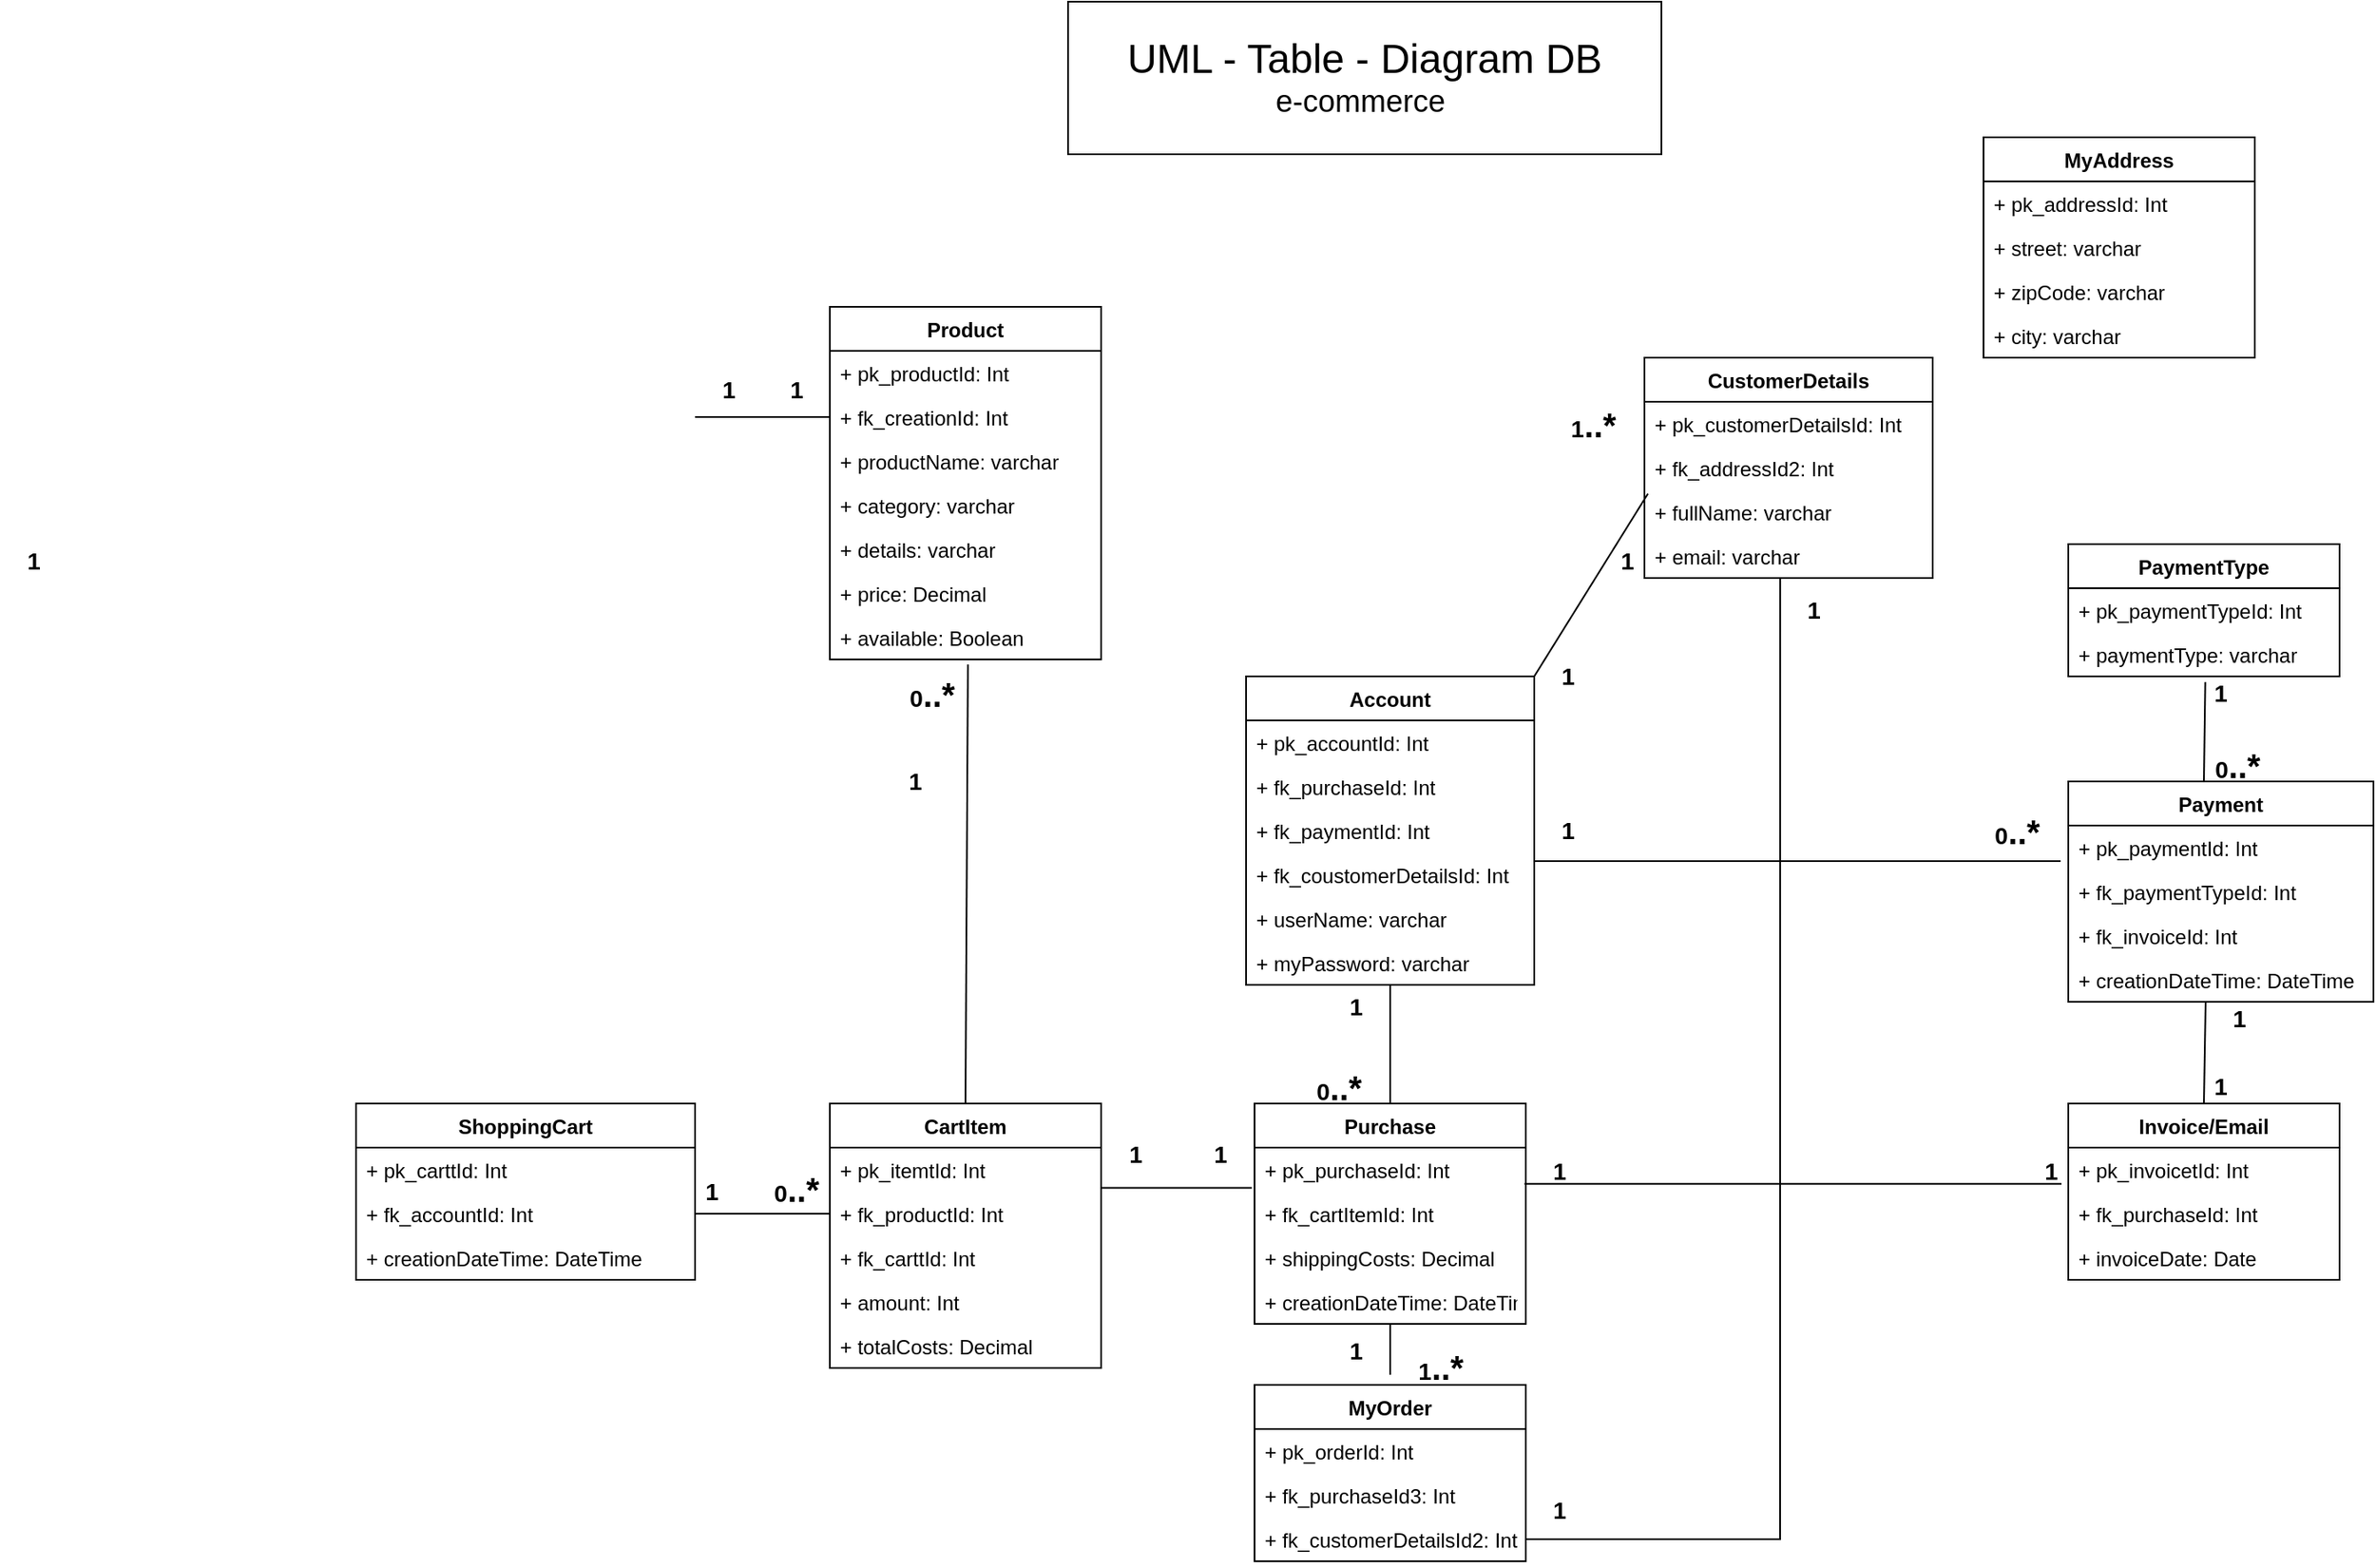 <mxfile>
    <diagram id="yogAp4HiVeyaLrUdFm1S" name="Page-1">
        <mxGraphModel dx="990" dy="575" grid="1" gridSize="10" guides="1" tooltips="1" connect="1" arrows="1" fold="1" page="1" pageScale="1" pageWidth="827" pageHeight="1169" math="0" shadow="0">
            <root>
                <mxCell id="0"/>
                <mxCell id="1" parent="0"/>
                <mxCell id="2" value="&lt;font&gt;&lt;span style=&quot;font-size: 24px&quot;&gt;UML - Table - Diagram DB&lt;br&gt;&lt;/span&gt;&lt;font style=&quot;font-size: 18px&quot;&gt;e-commerce&amp;nbsp;&lt;/font&gt;&lt;br&gt;&lt;/font&gt;" style="rounded=0;whiteSpace=wrap;html=1;" parent="1" vertex="1">
                    <mxGeometry x="740" y="90" width="350" height="90" as="geometry"/>
                </mxCell>
                <mxCell id="109" value="Product" style="swimlane;fontStyle=1;align=center;verticalAlign=top;childLayout=stackLayout;horizontal=1;startSize=26;horizontalStack=0;resizeParent=1;resizeParentMax=0;resizeLast=0;collapsible=1;marginBottom=0;" parent="1" vertex="1">
                    <mxGeometry x="599.5" y="270" width="160" height="208" as="geometry"/>
                </mxCell>
                <mxCell id="110" value="+ pk_productId: Int" style="text;strokeColor=none;fillColor=none;align=left;verticalAlign=top;spacingLeft=4;spacingRight=4;overflow=hidden;rotatable=0;points=[[0,0.5],[1,0.5]];portConstraint=eastwest;" parent="109" vertex="1">
                    <mxGeometry y="26" width="160" height="26" as="geometry"/>
                </mxCell>
                <mxCell id="111" value="+ fk_creationId: Int" style="text;strokeColor=none;fillColor=none;align=left;verticalAlign=top;spacingLeft=4;spacingRight=4;overflow=hidden;rotatable=0;points=[[0,0.5],[1,0.5]];portConstraint=eastwest;" parent="109" vertex="1">
                    <mxGeometry y="52" width="160" height="26" as="geometry"/>
                </mxCell>
                <mxCell id="112" value="+ productName: varchar" style="text;strokeColor=none;fillColor=none;align=left;verticalAlign=top;spacingLeft=4;spacingRight=4;overflow=hidden;rotatable=0;points=[[0,0.5],[1,0.5]];portConstraint=eastwest;" parent="109" vertex="1">
                    <mxGeometry y="78" width="160" height="26" as="geometry"/>
                </mxCell>
                <mxCell id="113" value="+ category: varchar" style="text;strokeColor=none;fillColor=none;align=left;verticalAlign=top;spacingLeft=4;spacingRight=4;overflow=hidden;rotatable=0;points=[[0,0.5],[1,0.5]];portConstraint=eastwest;" parent="109" vertex="1">
                    <mxGeometry y="104" width="160" height="26" as="geometry"/>
                </mxCell>
                <mxCell id="115" value="+ details: varchar" style="text;strokeColor=none;fillColor=none;align=left;verticalAlign=top;spacingLeft=4;spacingRight=4;overflow=hidden;rotatable=0;points=[[0,0.5],[1,0.5]];portConstraint=eastwest;" parent="109" vertex="1">
                    <mxGeometry y="130" width="160" height="26" as="geometry"/>
                </mxCell>
                <mxCell id="116" value="+ price: Decimal" style="text;strokeColor=none;fillColor=none;align=left;verticalAlign=top;spacingLeft=4;spacingRight=4;overflow=hidden;rotatable=0;points=[[0,0.5],[1,0.5]];portConstraint=eastwest;" parent="109" vertex="1">
                    <mxGeometry y="156" width="160" height="26" as="geometry"/>
                </mxCell>
                <mxCell id="114" value="+ available: Boolean" style="text;strokeColor=none;fillColor=none;align=left;verticalAlign=top;spacingLeft=4;spacingRight=4;overflow=hidden;rotatable=0;points=[[0,0.5],[1,0.5]];portConstraint=eastwest;" parent="109" vertex="1">
                    <mxGeometry y="182" width="160" height="26" as="geometry"/>
                </mxCell>
                <mxCell id="123" value="ShoppingCart" style="swimlane;fontStyle=1;align=center;verticalAlign=top;childLayout=stackLayout;horizontal=1;startSize=26;horizontalStack=0;resizeParent=1;resizeParentMax=0;resizeLast=0;collapsible=1;marginBottom=0;" parent="1" vertex="1">
                    <mxGeometry x="320" y="740" width="200" height="104" as="geometry"/>
                </mxCell>
                <mxCell id="124" value="+ pk_carttId: Int" style="text;strokeColor=none;fillColor=none;align=left;verticalAlign=top;spacingLeft=4;spacingRight=4;overflow=hidden;rotatable=0;points=[[0,0.5],[1,0.5]];portConstraint=eastwest;" parent="123" vertex="1">
                    <mxGeometry y="26" width="200" height="26" as="geometry"/>
                </mxCell>
                <mxCell id="344" value="+ fk_accountId: Int" style="text;strokeColor=none;fillColor=none;align=left;verticalAlign=top;spacingLeft=4;spacingRight=4;overflow=hidden;rotatable=0;points=[[0,0.5],[1,0.5]];portConstraint=eastwest;" parent="123" vertex="1">
                    <mxGeometry y="52" width="200" height="26" as="geometry"/>
                </mxCell>
                <mxCell id="126" value="+ creationDateTime: DateTime" style="text;strokeColor=none;fillColor=none;align=left;verticalAlign=top;spacingLeft=4;spacingRight=4;overflow=hidden;rotatable=0;points=[[0,0.5],[1,0.5]];portConstraint=eastwest;" parent="123" vertex="1">
                    <mxGeometry y="78" width="200" height="26" as="geometry"/>
                </mxCell>
                <mxCell id="131" value="CartItem" style="swimlane;fontStyle=1;align=center;verticalAlign=top;childLayout=stackLayout;horizontal=1;startSize=26;horizontalStack=0;resizeParent=1;resizeParentMax=0;resizeLast=0;collapsible=1;marginBottom=0;" parent="1" vertex="1">
                    <mxGeometry x="599.5" y="740" width="160" height="156" as="geometry"/>
                </mxCell>
                <mxCell id="132" value="+ pk_itemtId: Int" style="text;strokeColor=none;fillColor=none;align=left;verticalAlign=top;spacingLeft=4;spacingRight=4;overflow=hidden;rotatable=0;points=[[0,0.5],[1,0.5]];portConstraint=eastwest;" parent="131" vertex="1">
                    <mxGeometry y="26" width="160" height="26" as="geometry"/>
                </mxCell>
                <mxCell id="133" value="+ fk_productId: Int" style="text;strokeColor=none;fillColor=none;align=left;verticalAlign=top;spacingLeft=4;spacingRight=4;overflow=hidden;rotatable=0;points=[[0,0.5],[1,0.5]];portConstraint=eastwest;" parent="131" vertex="1">
                    <mxGeometry y="52" width="160" height="26" as="geometry"/>
                </mxCell>
                <mxCell id="340" value="+ fk_carttId: Int" style="text;strokeColor=none;fillColor=none;align=left;verticalAlign=top;spacingLeft=4;spacingRight=4;overflow=hidden;rotatable=0;points=[[0,0.5],[1,0.5]];portConstraint=eastwest;" parent="131" vertex="1">
                    <mxGeometry y="78" width="160" height="26" as="geometry"/>
                </mxCell>
                <mxCell id="134" value="+ amount: Int" style="text;strokeColor=none;fillColor=none;align=left;verticalAlign=top;spacingLeft=4;spacingRight=4;overflow=hidden;rotatable=0;points=[[0,0.5],[1,0.5]];portConstraint=eastwest;" parent="131" vertex="1">
                    <mxGeometry y="104" width="160" height="26" as="geometry"/>
                </mxCell>
                <mxCell id="338" value="+ totalCosts: Decimal" style="text;strokeColor=none;fillColor=none;align=left;verticalAlign=top;spacingLeft=4;spacingRight=4;overflow=hidden;rotatable=0;points=[[0,0.5],[1,0.5]];portConstraint=eastwest;" parent="131" vertex="1">
                    <mxGeometry y="130" width="160" height="26" as="geometry"/>
                </mxCell>
                <mxCell id="139" value="Purchase" style="swimlane;fontStyle=1;align=center;verticalAlign=top;childLayout=stackLayout;horizontal=1;startSize=26;horizontalStack=0;resizeParent=1;resizeParentMax=0;resizeLast=0;collapsible=1;marginBottom=0;" parent="1" vertex="1">
                    <mxGeometry x="850" y="740" width="160" height="130" as="geometry"/>
                </mxCell>
                <mxCell id="140" value="+ pk_purchaseId: Int" style="text;strokeColor=none;fillColor=none;align=left;verticalAlign=top;spacingLeft=4;spacingRight=4;overflow=hidden;rotatable=0;points=[[0,0.5],[1,0.5]];portConstraint=eastwest;" parent="139" vertex="1">
                    <mxGeometry y="26" width="160" height="26" as="geometry"/>
                </mxCell>
                <mxCell id="141" value="+ fk_cartItemId: Int" style="text;strokeColor=none;fillColor=none;align=left;verticalAlign=top;spacingLeft=4;spacingRight=4;overflow=hidden;rotatable=0;points=[[0,0.5],[1,0.5]];portConstraint=eastwest;" parent="139" vertex="1">
                    <mxGeometry y="52" width="160" height="26" as="geometry"/>
                </mxCell>
                <mxCell id="142" value="+ shippingCosts: Decimal" style="text;strokeColor=none;fillColor=none;align=left;verticalAlign=top;spacingLeft=4;spacingRight=4;overflow=hidden;rotatable=0;points=[[0,0.5],[1,0.5]];portConstraint=eastwest;" parent="139" vertex="1">
                    <mxGeometry y="78" width="160" height="26" as="geometry"/>
                </mxCell>
                <mxCell id="5ogI4OIC-1XVp_jcBFBS-344" value="+ creationDateTime: DateTime" style="text;strokeColor=none;fillColor=none;align=left;verticalAlign=top;spacingLeft=4;spacingRight=4;overflow=hidden;rotatable=0;points=[[0,0.5],[1,0.5]];portConstraint=eastwest;" parent="139" vertex="1">
                    <mxGeometry y="104" width="160" height="26" as="geometry"/>
                </mxCell>
                <mxCell id="152" value="MyOrder" style="swimlane;fontStyle=1;align=center;verticalAlign=top;childLayout=stackLayout;horizontal=1;startSize=26;horizontalStack=0;resizeParent=1;resizeParentMax=0;resizeLast=0;collapsible=1;marginBottom=0;" parent="1" vertex="1">
                    <mxGeometry x="850" y="906" width="160" height="104" as="geometry"/>
                </mxCell>
                <mxCell id="153" value="+ pk_orderId: Int" style="text;strokeColor=none;fillColor=none;align=left;verticalAlign=top;spacingLeft=4;spacingRight=4;overflow=hidden;rotatable=0;points=[[0,0.5],[1,0.5]];portConstraint=eastwest;" parent="152" vertex="1">
                    <mxGeometry y="26" width="160" height="26" as="geometry"/>
                </mxCell>
                <mxCell id="155" value="+ fk_purchaseId3: Int" style="text;strokeColor=none;fillColor=none;align=left;verticalAlign=top;spacingLeft=4;spacingRight=4;overflow=hidden;rotatable=0;points=[[0,0.5],[1,0.5]];portConstraint=eastwest;" parent="152" vertex="1">
                    <mxGeometry y="52" width="160" height="26" as="geometry"/>
                </mxCell>
                <mxCell id="154" value="+ fk_customerDetailsId2: Int" style="text;strokeColor=none;fillColor=none;align=left;verticalAlign=top;spacingLeft=4;spacingRight=4;overflow=hidden;rotatable=0;points=[[0,0.5],[1,0.5]];portConstraint=eastwest;" parent="152" vertex="1">
                    <mxGeometry y="78" width="160" height="26" as="geometry"/>
                </mxCell>
                <mxCell id="175" value="PaymentType" style="swimlane;fontStyle=1;align=center;verticalAlign=top;childLayout=stackLayout;horizontal=1;startSize=26;horizontalStack=0;resizeParent=1;resizeParentMax=0;resizeLast=0;collapsible=1;marginBottom=0;" parent="1" vertex="1">
                    <mxGeometry x="1330" y="410" width="160" height="78" as="geometry"/>
                </mxCell>
                <mxCell id="176" value="+ pk_paymentTypeId: Int" style="text;strokeColor=none;fillColor=none;align=left;verticalAlign=top;spacingLeft=4;spacingRight=4;overflow=hidden;rotatable=0;points=[[0,0.5],[1,0.5]];portConstraint=eastwest;" parent="175" vertex="1">
                    <mxGeometry y="26" width="160" height="26" as="geometry"/>
                </mxCell>
                <mxCell id="177" value="+ paymentType: varchar" style="text;strokeColor=none;fillColor=none;align=left;verticalAlign=top;spacingLeft=4;spacingRight=4;overflow=hidden;rotatable=0;points=[[0,0.5],[1,0.5]];portConstraint=eastwest;" parent="175" vertex="1">
                    <mxGeometry y="52" width="160" height="26" as="geometry"/>
                </mxCell>
                <mxCell id="183" value="Payment" style="swimlane;fontStyle=1;align=center;verticalAlign=top;childLayout=stackLayout;horizontal=1;startSize=26;horizontalStack=0;resizeParent=1;resizeParentMax=0;resizeLast=0;collapsible=1;marginBottom=0;" parent="1" vertex="1">
                    <mxGeometry x="1330" y="550" width="180" height="130" as="geometry"/>
                </mxCell>
                <mxCell id="184" value="+ pk_paymentId: Int" style="text;strokeColor=none;fillColor=none;align=left;verticalAlign=top;spacingLeft=4;spacingRight=4;overflow=hidden;rotatable=0;points=[[0,0.5],[1,0.5]];portConstraint=eastwest;" parent="183" vertex="1">
                    <mxGeometry y="26" width="180" height="26" as="geometry"/>
                </mxCell>
                <mxCell id="185" value="+ fk_paymentTypeId: Int" style="text;strokeColor=none;fillColor=none;align=left;verticalAlign=top;spacingLeft=4;spacingRight=4;overflow=hidden;rotatable=0;points=[[0,0.5],[1,0.5]];portConstraint=eastwest;" parent="183" vertex="1">
                    <mxGeometry y="52" width="180" height="26" as="geometry"/>
                </mxCell>
                <mxCell id="199" value="+ fk_invoiceId: Int" style="text;strokeColor=none;fillColor=none;align=left;verticalAlign=top;spacingLeft=4;spacingRight=4;overflow=hidden;rotatable=0;points=[[0,0.5],[1,0.5]];portConstraint=eastwest;" parent="183" vertex="1">
                    <mxGeometry y="78" width="180" height="26" as="geometry"/>
                </mxCell>
                <mxCell id="186" value="+ creationDateTime: DateTime" style="text;strokeColor=none;fillColor=none;align=left;verticalAlign=top;spacingLeft=4;spacingRight=4;overflow=hidden;rotatable=0;points=[[0,0.5],[1,0.5]];portConstraint=eastwest;" parent="183" vertex="1">
                    <mxGeometry y="104" width="180" height="26" as="geometry"/>
                </mxCell>
                <mxCell id="191" value="Invoice/Email" style="swimlane;fontStyle=1;align=center;verticalAlign=top;childLayout=stackLayout;horizontal=1;startSize=26;horizontalStack=0;resizeParent=1;resizeParentMax=0;resizeLast=0;collapsible=1;marginBottom=0;" parent="1" vertex="1">
                    <mxGeometry x="1330" y="740" width="160" height="104" as="geometry"/>
                </mxCell>
                <mxCell id="192" value="+ pk_invoicetId: Int" style="text;strokeColor=none;fillColor=none;align=left;verticalAlign=top;spacingLeft=4;spacingRight=4;overflow=hidden;rotatable=0;points=[[0,0.5],[1,0.5]];portConstraint=eastwest;" parent="191" vertex="1">
                    <mxGeometry y="26" width="160" height="26" as="geometry"/>
                </mxCell>
                <mxCell id="193" value="+ fk_purchaseId: Int" style="text;strokeColor=none;fillColor=none;align=left;verticalAlign=top;spacingLeft=4;spacingRight=4;overflow=hidden;rotatable=0;points=[[0,0.5],[1,0.5]];portConstraint=eastwest;" parent="191" vertex="1">
                    <mxGeometry y="52" width="160" height="26" as="geometry"/>
                </mxCell>
                <mxCell id="194" value="+ invoiceDate: Date" style="text;strokeColor=none;fillColor=none;align=left;verticalAlign=top;spacingLeft=4;spacingRight=4;overflow=hidden;rotatable=0;points=[[0,0.5],[1,0.5]];portConstraint=eastwest;" parent="191" vertex="1">
                    <mxGeometry y="78" width="160" height="26" as="geometry"/>
                </mxCell>
                <mxCell id="207" value="Account" style="swimlane;fontStyle=1;align=center;verticalAlign=top;childLayout=stackLayout;horizontal=1;startSize=26;horizontalStack=0;resizeParent=1;resizeParentMax=0;resizeLast=0;collapsible=1;marginBottom=0;" parent="1" vertex="1">
                    <mxGeometry x="845" y="488" width="170" height="182" as="geometry"/>
                </mxCell>
                <mxCell id="208" value="+ pk_accountId: Int" style="text;strokeColor=none;fillColor=none;align=left;verticalAlign=top;spacingLeft=4;spacingRight=4;overflow=hidden;rotatable=0;points=[[0,0.5],[1,0.5]];portConstraint=eastwest;" parent="207" vertex="1">
                    <mxGeometry y="26" width="170" height="26" as="geometry"/>
                </mxCell>
                <mxCell id="209" value="+ fk_purchaseId: Int" style="text;strokeColor=none;fillColor=none;align=left;verticalAlign=top;spacingLeft=4;spacingRight=4;overflow=hidden;rotatable=0;points=[[0,0.5],[1,0.5]];portConstraint=eastwest;" parent="207" vertex="1">
                    <mxGeometry y="52" width="170" height="26" as="geometry"/>
                </mxCell>
                <mxCell id="223" value="+ fk_paymentId: Int" style="text;strokeColor=none;fillColor=none;align=left;verticalAlign=top;spacingLeft=4;spacingRight=4;overflow=hidden;rotatable=0;points=[[0,0.5],[1,0.5]];portConstraint=eastwest;" parent="207" vertex="1">
                    <mxGeometry y="78" width="170" height="26" as="geometry"/>
                </mxCell>
                <mxCell id="224" value="+ fk_coustomerDetailsId: Int" style="text;strokeColor=none;fillColor=none;align=left;verticalAlign=top;spacingLeft=4;spacingRight=4;overflow=hidden;rotatable=0;points=[[0,0.5],[1,0.5]];portConstraint=eastwest;" parent="207" vertex="1">
                    <mxGeometry y="104" width="170" height="26" as="geometry"/>
                </mxCell>
                <mxCell id="210" value="+ userName: varchar" style="text;strokeColor=none;fillColor=none;align=left;verticalAlign=top;spacingLeft=4;spacingRight=4;overflow=hidden;rotatable=0;points=[[0,0.5],[1,0.5]];portConstraint=eastwest;" parent="207" vertex="1">
                    <mxGeometry y="130" width="170" height="26" as="geometry"/>
                </mxCell>
                <mxCell id="211" value="+ myPassword: varchar" style="text;strokeColor=none;fillColor=none;align=left;verticalAlign=top;spacingLeft=4;spacingRight=4;overflow=hidden;rotatable=0;points=[[0,0.5],[1,0.5]];portConstraint=eastwest;" parent="207" vertex="1">
                    <mxGeometry y="156" width="170" height="26" as="geometry"/>
                </mxCell>
                <mxCell id="215" value="CustomerDetails" style="swimlane;fontStyle=1;align=center;verticalAlign=top;childLayout=stackLayout;horizontal=1;startSize=26;horizontalStack=0;resizeParent=1;resizeParentMax=0;resizeLast=0;collapsible=1;marginBottom=0;" parent="1" vertex="1">
                    <mxGeometry x="1080" y="300" width="170" height="130" as="geometry"/>
                </mxCell>
                <mxCell id="216" value="+ pk_customerDetailsId: Int" style="text;strokeColor=none;fillColor=none;align=left;verticalAlign=top;spacingLeft=4;spacingRight=4;overflow=hidden;rotatable=0;points=[[0,0.5],[1,0.5]];portConstraint=eastwest;" parent="215" vertex="1">
                    <mxGeometry y="26" width="170" height="26" as="geometry"/>
                </mxCell>
                <mxCell id="220" value="+ fk_addressId2: Int" style="text;strokeColor=none;fillColor=none;align=left;verticalAlign=top;spacingLeft=4;spacingRight=4;overflow=hidden;rotatable=0;points=[[0,0.5],[1,0.5]];portConstraint=eastwest;" parent="215" vertex="1">
                    <mxGeometry y="52" width="170" height="26" as="geometry"/>
                </mxCell>
                <mxCell id="218" value="+ fullName: varchar" style="text;strokeColor=none;fillColor=none;align=left;verticalAlign=top;spacingLeft=4;spacingRight=4;overflow=hidden;rotatable=0;points=[[0,0.5],[1,0.5]];portConstraint=eastwest;" parent="215" vertex="1">
                    <mxGeometry y="78" width="170" height="26" as="geometry"/>
                </mxCell>
                <mxCell id="219" value="+ email: varchar" style="text;strokeColor=none;fillColor=none;align=left;verticalAlign=top;spacingLeft=4;spacingRight=4;overflow=hidden;rotatable=0;points=[[0,0.5],[1,0.5]];portConstraint=eastwest;" parent="215" vertex="1">
                    <mxGeometry y="104" width="170" height="26" as="geometry"/>
                </mxCell>
                <mxCell id="231" value="" style="endArrow=none;html=1;rounded=0;strokeWidth=1;endFill=0;exitX=0;exitY=0.5;exitDx=0;exitDy=0;entryX=1;entryY=0.5;entryDx=0;entryDy=0;" parent="1" source="111" edge="1">
                    <mxGeometry relative="1" as="geometry">
                        <mxPoint x="1020" y="403.75" as="sourcePoint"/>
                        <mxPoint x="520" y="335" as="targetPoint"/>
                    </mxGeometry>
                </mxCell>
                <mxCell id="240" value="&lt;b&gt;&lt;font style=&quot;font-size: 14px&quot;&gt;0&lt;/font&gt;&lt;font style=&quot;font-size: 20px&quot;&gt;..*&lt;/font&gt;&lt;/b&gt;" style="text;html=1;strokeColor=none;fillColor=none;align=center;verticalAlign=middle;whiteSpace=wrap;rounded=0;" parent="1" vertex="1">
                    <mxGeometry x="640" y="488" width="40" height="20" as="geometry"/>
                </mxCell>
                <mxCell id="241" value="" style="endArrow=none;html=1;rounded=0;strokeWidth=1;endFill=0;exitX=0.509;exitY=1.115;exitDx=0;exitDy=0;exitPerimeter=0;entryX=0.5;entryY=0;entryDx=0;entryDy=0;" parent="1" source="114" target="131" edge="1">
                    <mxGeometry relative="1" as="geometry">
                        <mxPoint x="689.5" y="488" as="sourcePoint"/>
                        <mxPoint x="750" y="540" as="targetPoint"/>
                    </mxGeometry>
                </mxCell>
                <mxCell id="242" value="&lt;b&gt;&lt;font style=&quot;font-size: 14px&quot;&gt;1&lt;/font&gt;&lt;/b&gt;" style="text;html=1;strokeColor=none;fillColor=none;align=center;verticalAlign=middle;whiteSpace=wrap;rounded=0;" parent="1" vertex="1">
                    <mxGeometry x="630" y="540" width="40" height="20" as="geometry"/>
                </mxCell>
                <mxCell id="244" value="" style="endArrow=none;html=1;rounded=0;strokeWidth=1;endFill=0;exitX=-0.01;exitY=0.915;exitDx=0;exitDy=0;exitPerimeter=0;entryX=0.999;entryY=-0.085;entryDx=0;entryDy=0;entryPerimeter=0;" parent="1" source="140" target="133" edge="1">
                    <mxGeometry relative="1" as="geometry">
                        <mxPoint x="688.86" y="674.208" as="sourcePoint"/>
                        <mxPoint x="780" y="830" as="targetPoint"/>
                    </mxGeometry>
                </mxCell>
                <mxCell id="245" value="" style="endArrow=none;html=1;rounded=0;strokeWidth=1;endFill=0;" parent="1" target="5ogI4OIC-1XVp_jcBFBS-344" edge="1">
                    <mxGeometry relative="1" as="geometry">
                        <mxPoint x="930" y="900" as="sourcePoint"/>
                        <mxPoint x="1010" y="792" as="targetPoint"/>
                    </mxGeometry>
                </mxCell>
                <mxCell id="247" value="&lt;b&gt;&lt;font style=&quot;font-size: 14px&quot;&gt;1&lt;/font&gt;&lt;/b&gt;" style="text;html=1;strokeColor=none;fillColor=none;align=center;verticalAlign=middle;whiteSpace=wrap;rounded=0;" parent="1" vertex="1">
                    <mxGeometry x="810" y="760" width="40" height="20" as="geometry"/>
                </mxCell>
                <mxCell id="248" value="&lt;b&gt;&lt;font style=&quot;font-size: 14px&quot;&gt;1&lt;/font&gt;&lt;/b&gt;" style="text;html=1;strokeColor=none;fillColor=none;align=center;verticalAlign=middle;whiteSpace=wrap;rounded=0;" parent="1" vertex="1">
                    <mxGeometry x="759.5" y="760" width="40" height="20" as="geometry"/>
                </mxCell>
                <mxCell id="249" value="&lt;b&gt;&lt;font style=&quot;font-size: 14px&quot;&gt;1&lt;/font&gt;&lt;/b&gt;" style="text;html=1;strokeColor=none;fillColor=none;align=center;verticalAlign=middle;whiteSpace=wrap;rounded=0;" parent="1" vertex="1">
                    <mxGeometry x="890" y="876" width="40" height="20" as="geometry"/>
                </mxCell>
                <mxCell id="251" value="&lt;b&gt;&lt;font style=&quot;font-size: 14px&quot;&gt;1&lt;/font&gt;&lt;font style=&quot;font-size: 20px&quot;&gt;..*&lt;/font&gt;&lt;/b&gt;" style="text;html=1;strokeColor=none;fillColor=none;align=center;verticalAlign=middle;whiteSpace=wrap;rounded=0;" parent="1" vertex="1">
                    <mxGeometry x="940" y="885" width="40" height="20" as="geometry"/>
                </mxCell>
                <mxCell id="252" value="" style="endArrow=none;html=1;rounded=0;strokeWidth=1;endFill=0;entryX=0.5;entryY=0;entryDx=0;entryDy=0;" parent="1" source="211" target="139" edge="1">
                    <mxGeometry relative="1" as="geometry">
                        <mxPoint x="890" y="700" as="sourcePoint"/>
                        <mxPoint x="1110" y="720" as="targetPoint"/>
                    </mxGeometry>
                </mxCell>
                <mxCell id="253" value="&lt;b&gt;&lt;font style=&quot;font-size: 14px&quot;&gt;1&lt;/font&gt;&lt;/b&gt;" style="text;html=1;strokeColor=none;fillColor=none;align=center;verticalAlign=middle;whiteSpace=wrap;rounded=0;" parent="1" vertex="1">
                    <mxGeometry x="890" y="673" width="40" height="20" as="geometry"/>
                </mxCell>
                <mxCell id="254" value="&lt;b&gt;&lt;font style=&quot;font-size: 14px&quot;&gt;0&lt;/font&gt;&lt;font style=&quot;font-size: 20px&quot;&gt;..*&lt;/font&gt;&lt;/b&gt;" style="text;html=1;strokeColor=none;fillColor=none;align=center;verticalAlign=middle;whiteSpace=wrap;rounded=0;" parent="1" vertex="1">
                    <mxGeometry x="880" y="720" width="40" height="20" as="geometry"/>
                </mxCell>
                <mxCell id="255" value="" style="endArrow=none;html=1;rounded=0;strokeWidth=1;endFill=0;entryX=1;entryY=0;entryDx=0;entryDy=0;exitX=0.012;exitY=1.085;exitDx=0;exitDy=0;exitPerimeter=0;" parent="1" source="220" target="207" edge="1">
                    <mxGeometry relative="1" as="geometry">
                        <mxPoint x="940" y="680" as="sourcePoint"/>
                        <mxPoint x="940" y="750" as="targetPoint"/>
                    </mxGeometry>
                </mxCell>
                <mxCell id="256" value="" style="endArrow=none;html=1;rounded=0;strokeWidth=1;endFill=0;entryX=0;entryY=1;entryDx=0;entryDy=0;exitX=0.505;exitY=1.131;exitDx=0;exitDy=0;exitPerimeter=0;" parent="1" source="177" target="267" edge="1">
                    <mxGeometry relative="1" as="geometry">
                        <mxPoint x="950" y="690" as="sourcePoint"/>
                        <mxPoint x="950" y="760" as="targetPoint"/>
                    </mxGeometry>
                </mxCell>
                <mxCell id="257" value="" style="endArrow=none;html=1;rounded=0;strokeWidth=1;endFill=0;entryX=0.999;entryY=0.192;entryDx=0;entryDy=0;exitX=-0.025;exitY=0.808;exitDx=0;exitDy=0;exitPerimeter=0;entryPerimeter=0;" parent="1" source="184" target="224" edge="1">
                    <mxGeometry relative="1" as="geometry">
                        <mxPoint x="1420.8" y="501.406" as="sourcePoint"/>
                        <mxPoint x="1420" y="560" as="targetPoint"/>
                    </mxGeometry>
                </mxCell>
                <mxCell id="258" value="" style="endArrow=none;html=1;rounded=0;strokeWidth=1;endFill=0;entryX=0.5;entryY=0;entryDx=0;entryDy=0;exitX=0;exitY=0;exitDx=0;exitDy=0;" parent="1" source="268" target="191" edge="1">
                    <mxGeometry relative="1" as="geometry">
                        <mxPoint x="1336" y="607.008" as="sourcePoint"/>
                        <mxPoint x="1024.83" y="606.992" as="targetPoint"/>
                    </mxGeometry>
                </mxCell>
                <mxCell id="259" value="" style="endArrow=none;html=1;rounded=0;strokeWidth=1;endFill=0;exitX=-0.025;exitY=0.823;exitDx=0;exitDy=0;exitPerimeter=0;entryX=0.995;entryY=-0.177;entryDx=0;entryDy=0;entryPerimeter=0;" parent="1" source="192" target="141" edge="1">
                    <mxGeometry relative="1" as="geometry">
                        <mxPoint x="1346" y="617.008" as="sourcePoint"/>
                        <mxPoint x="1090" y="740" as="targetPoint"/>
                    </mxGeometry>
                </mxCell>
                <mxCell id="262" value="&lt;b&gt;&lt;font style=&quot;font-size: 14px&quot;&gt;1&lt;/font&gt;&lt;/b&gt;" style="text;html=1;strokeColor=none;fillColor=none;align=center;verticalAlign=middle;whiteSpace=wrap;rounded=0;" parent="1" vertex="1">
                    <mxGeometry x="1015" y="569" width="40" height="20" as="geometry"/>
                </mxCell>
                <mxCell id="263" value="&lt;b&gt;&lt;font style=&quot;font-size: 14px&quot;&gt;0&lt;/font&gt;&lt;font style=&quot;font-size: 20px&quot;&gt;..*&lt;/font&gt;&lt;/b&gt;" style="text;html=1;strokeColor=none;fillColor=none;align=center;verticalAlign=middle;whiteSpace=wrap;rounded=0;" parent="1" vertex="1">
                    <mxGeometry x="1280" y="569" width="40" height="20" as="geometry"/>
                </mxCell>
                <mxCell id="264" value="&lt;b&gt;&lt;font style=&quot;font-size: 14px&quot;&gt;1&lt;/font&gt;&lt;/b&gt;" style="text;html=1;strokeColor=none;fillColor=none;align=center;verticalAlign=middle;whiteSpace=wrap;rounded=0;" parent="1" vertex="1">
                    <mxGeometry x="1050" y="410" width="40" height="20" as="geometry"/>
                </mxCell>
                <mxCell id="265" value="&lt;b&gt;&lt;font style=&quot;font-size: 14px&quot;&gt;1&lt;/font&gt;&lt;/b&gt;" style="text;html=1;strokeColor=none;fillColor=none;align=center;verticalAlign=middle;whiteSpace=wrap;rounded=0;" parent="1" vertex="1">
                    <mxGeometry x="1015" y="478" width="40" height="20" as="geometry"/>
                </mxCell>
                <mxCell id="266" value="&lt;b&gt;&lt;font style=&quot;font-size: 14px&quot;&gt;1&lt;/font&gt;&lt;/b&gt;" style="text;html=1;strokeColor=none;fillColor=none;align=center;verticalAlign=middle;whiteSpace=wrap;rounded=0;" parent="1" vertex="1">
                    <mxGeometry x="1400" y="488" width="40" height="20" as="geometry"/>
                </mxCell>
                <mxCell id="267" value="&lt;b&gt;&lt;font style=&quot;font-size: 14px&quot;&gt;0&lt;/font&gt;&lt;font style=&quot;font-size: 20px&quot;&gt;..*&lt;/font&gt;&lt;/b&gt;" style="text;html=1;strokeColor=none;fillColor=none;align=center;verticalAlign=middle;whiteSpace=wrap;rounded=0;" parent="1" vertex="1">
                    <mxGeometry x="1410" y="530" width="40" height="20" as="geometry"/>
                </mxCell>
                <mxCell id="268" value="&lt;b&gt;&lt;font style=&quot;font-size: 14px&quot;&gt;1&lt;/font&gt;&lt;/b&gt;" style="text;html=1;strokeColor=none;fillColor=none;align=center;verticalAlign=middle;whiteSpace=wrap;rounded=0;" parent="1" vertex="1">
                    <mxGeometry x="1411" y="680" width="40" height="20" as="geometry"/>
                </mxCell>
                <mxCell id="269" value="&lt;b&gt;&lt;font style=&quot;font-size: 14px&quot;&gt;1&lt;/font&gt;&lt;/b&gt;" style="text;html=1;strokeColor=none;fillColor=none;align=center;verticalAlign=middle;whiteSpace=wrap;rounded=0;" parent="1" vertex="1">
                    <mxGeometry x="1400" y="720" width="40" height="20" as="geometry"/>
                </mxCell>
                <mxCell id="270" value="&lt;b&gt;&lt;font style=&quot;font-size: 14px&quot;&gt;1&lt;/font&gt;&lt;/b&gt;" style="text;html=1;strokeColor=none;fillColor=none;align=center;verticalAlign=middle;whiteSpace=wrap;rounded=0;" parent="1" vertex="1">
                    <mxGeometry x="1300" y="770" width="40" height="20" as="geometry"/>
                </mxCell>
                <mxCell id="271" value="&lt;b&gt;&lt;font style=&quot;font-size: 14px&quot;&gt;1&lt;/font&gt;&lt;/b&gt;" style="text;html=1;strokeColor=none;fillColor=none;align=center;verticalAlign=middle;whiteSpace=wrap;rounded=0;" parent="1" vertex="1">
                    <mxGeometry x="1010" y="770" width="40" height="20" as="geometry"/>
                </mxCell>
                <mxCell id="274" value="MyAddress&#10;" style="swimlane;fontStyle=1;align=center;verticalAlign=top;childLayout=stackLayout;horizontal=1;startSize=26;horizontalStack=0;resizeParent=1;resizeParentMax=0;resizeLast=0;collapsible=1;marginBottom=0;" parent="1" vertex="1">
                    <mxGeometry x="1280" y="170" width="160" height="130" as="geometry"/>
                </mxCell>
                <mxCell id="275" value="+ pk_addressId: Int" style="text;strokeColor=none;fillColor=none;align=left;verticalAlign=top;spacingLeft=4;spacingRight=4;overflow=hidden;rotatable=0;points=[[0,0.5],[1,0.5]];portConstraint=eastwest;" parent="274" vertex="1">
                    <mxGeometry y="26" width="160" height="26" as="geometry"/>
                </mxCell>
                <mxCell id="276" value="+ street: varchar" style="text;strokeColor=none;fillColor=none;align=left;verticalAlign=top;spacingLeft=4;spacingRight=4;overflow=hidden;rotatable=0;points=[[0,0.5],[1,0.5]];portConstraint=eastwest;" parent="274" vertex="1">
                    <mxGeometry y="52" width="160" height="26" as="geometry"/>
                </mxCell>
                <mxCell id="278" value="+ zipCode: varchar" style="text;strokeColor=none;fillColor=none;align=left;verticalAlign=top;spacingLeft=4;spacingRight=4;overflow=hidden;rotatable=0;points=[[0,0.5],[1,0.5]];portConstraint=eastwest;" parent="274" vertex="1">
                    <mxGeometry y="78" width="160" height="26" as="geometry"/>
                </mxCell>
                <mxCell id="301" value="+ city: varchar" style="text;strokeColor=none;fillColor=none;align=left;verticalAlign=top;spacingLeft=4;spacingRight=4;overflow=hidden;rotatable=0;points=[[0,0.5],[1,0.5]];portConstraint=eastwest;" parent="274" vertex="1">
                    <mxGeometry y="104" width="160" height="26" as="geometry"/>
                </mxCell>
                <mxCell id="281" value="" style="endArrow=none;html=1;rounded=0;strokeWidth=1;endFill=0;exitX=0.471;exitY=1;exitDx=0;exitDy=0;exitPerimeter=0;entryX=1;entryY=0.5;entryDx=0;entryDy=0;" parent="1" source="219" target="154" edge="1">
                    <mxGeometry relative="1" as="geometry">
                        <mxPoint x="1336" y="797.398" as="sourcePoint"/>
                        <mxPoint x="1019.2" y="797.398" as="targetPoint"/>
                        <Array as="points">
                            <mxPoint x="1160" y="997"/>
                        </Array>
                    </mxGeometry>
                </mxCell>
                <mxCell id="282" value="&lt;b&gt;&lt;font style=&quot;font-size: 14px&quot;&gt;1&lt;/font&gt;&lt;/b&gt;" style="text;html=1;strokeColor=none;fillColor=none;align=center;verticalAlign=middle;whiteSpace=wrap;rounded=0;" parent="1" vertex="1">
                    <mxGeometry x="1010" y="970" width="40" height="20" as="geometry"/>
                </mxCell>
                <mxCell id="283" value="&lt;b&gt;&lt;font style=&quot;font-size: 14px&quot;&gt;1&lt;/font&gt;&lt;/b&gt;" style="text;html=1;strokeColor=none;fillColor=none;align=center;verticalAlign=middle;whiteSpace=wrap;rounded=0;" parent="1" vertex="1">
                    <mxGeometry x="1160" y="439" width="40" height="20" as="geometry"/>
                </mxCell>
                <mxCell id="294" value="&lt;b&gt;&lt;font style=&quot;font-size: 14px&quot;&gt;1&lt;/font&gt;&lt;/b&gt;" style="text;html=1;strokeColor=none;fillColor=none;align=center;verticalAlign=middle;whiteSpace=wrap;rounded=0;" parent="1" vertex="1">
                    <mxGeometry x="110" y="410" width="40" height="20" as="geometry"/>
                </mxCell>
                <mxCell id="296" value="&lt;b&gt;&lt;font style=&quot;font-size: 14px&quot;&gt;1&lt;/font&gt;&lt;font style=&quot;font-size: 20px&quot;&gt;..*&lt;/font&gt;&lt;/b&gt;" style="text;html=1;strokeColor=none;fillColor=none;align=center;verticalAlign=middle;whiteSpace=wrap;rounded=0;" parent="1" vertex="1">
                    <mxGeometry x="1030" y="329" width="40" height="20" as="geometry"/>
                </mxCell>
                <mxCell id="326" value="&lt;b&gt;&lt;font style=&quot;font-size: 14px&quot;&gt;1&lt;/font&gt;&lt;/b&gt;" style="text;html=1;strokeColor=none;fillColor=none;align=center;verticalAlign=middle;whiteSpace=wrap;rounded=0;" parent="1" vertex="1">
                    <mxGeometry x="520" y="309" width="40" height="20" as="geometry"/>
                </mxCell>
                <mxCell id="333" value="&lt;b&gt;&lt;font style=&quot;font-size: 14px&quot;&gt;1&lt;/font&gt;&lt;/b&gt;" style="text;html=1;strokeColor=none;fillColor=none;align=center;verticalAlign=middle;whiteSpace=wrap;rounded=0;" parent="1" vertex="1">
                    <mxGeometry x="559.5" y="309" width="40" height="20" as="geometry"/>
                </mxCell>
                <mxCell id="339" value="" style="endArrow=none;html=1;rounded=0;strokeWidth=1;endFill=0;exitX=1;exitY=0.5;exitDx=0;exitDy=0;entryX=0;entryY=0.5;entryDx=0;entryDy=0;" parent="1" target="133" edge="1">
                    <mxGeometry relative="1" as="geometry">
                        <mxPoint x="520" y="805" as="sourcePoint"/>
                        <mxPoint x="689.5" y="750" as="targetPoint"/>
                    </mxGeometry>
                </mxCell>
                <mxCell id="341" value="&lt;b&gt;&lt;font style=&quot;font-size: 14px&quot;&gt;1&lt;/font&gt;&lt;/b&gt;" style="text;html=1;strokeColor=none;fillColor=none;align=center;verticalAlign=middle;whiteSpace=wrap;rounded=0;" parent="1" vertex="1">
                    <mxGeometry x="510" y="782" width="40" height="20" as="geometry"/>
                </mxCell>
                <mxCell id="343" value="&lt;b&gt;&lt;font style=&quot;font-size: 14px&quot;&gt;0&lt;/font&gt;&lt;font style=&quot;font-size: 20px&quot;&gt;..*&lt;/font&gt;&lt;/b&gt;" style="text;html=1;strokeColor=none;fillColor=none;align=center;verticalAlign=middle;whiteSpace=wrap;rounded=0;" parent="1" vertex="1">
                    <mxGeometry x="559.5" y="780" width="40" height="20" as="geometry"/>
                </mxCell>
            </root>
        </mxGraphModel>
    </diagram>
</mxfile>